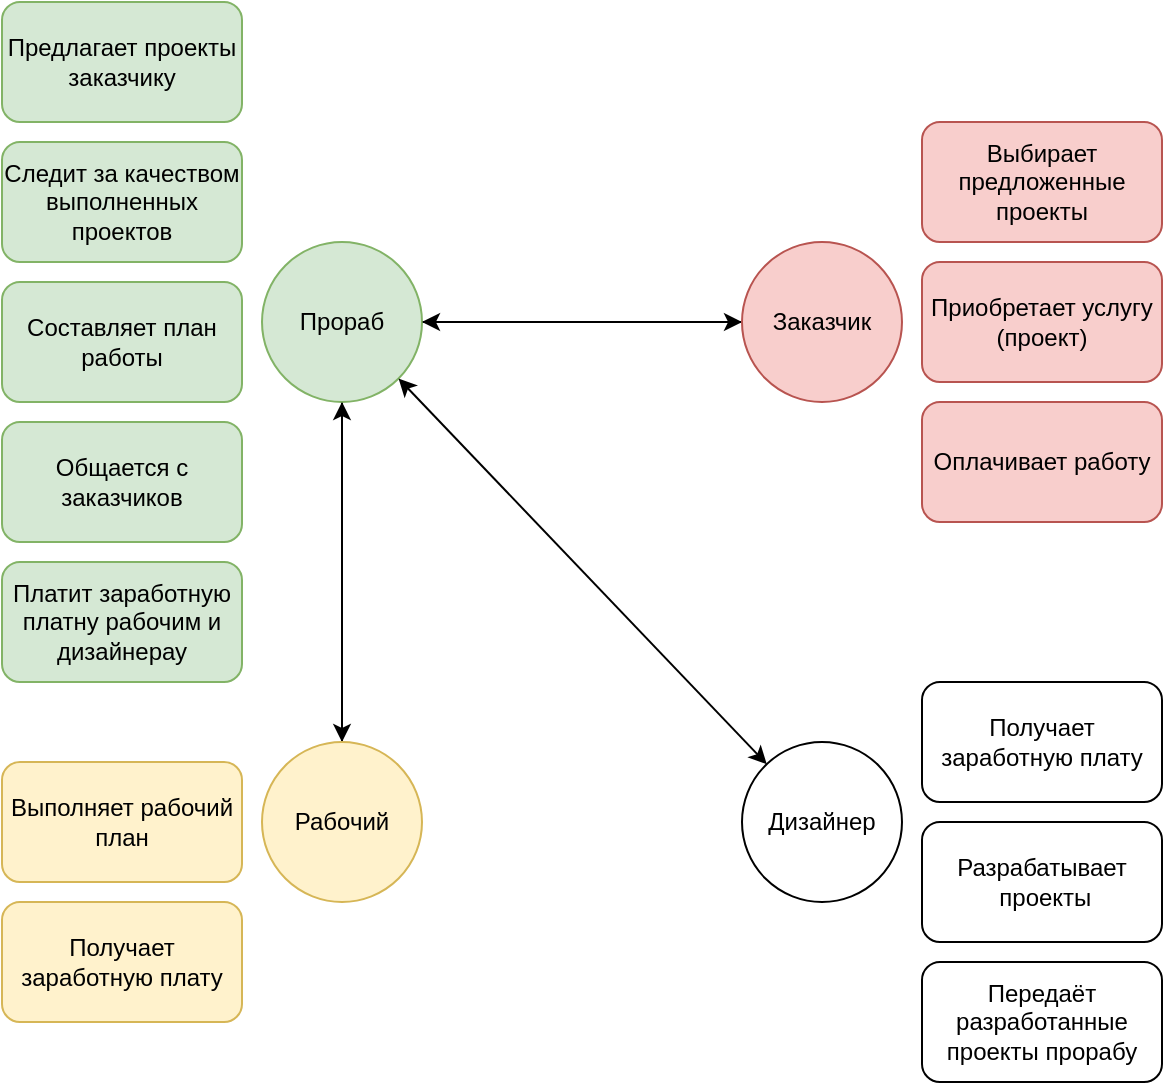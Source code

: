 <mxfile version="15.3.0"><diagram id="XQ1qFykJq0oOS6wbcltK" name="Page-1"><mxGraphModel dx="872" dy="532" grid="1" gridSize="10" guides="1" tooltips="1" connect="1" arrows="1" fold="1" page="1" pageScale="1" pageWidth="827" pageHeight="1169" math="0" shadow="0"><root><mxCell id="0"/><mxCell id="1" parent="0"/><mxCell id="Kpir1o8mjc8HMpxwVTUb-27" style="edgeStyle=orthogonalEdgeStyle;rounded=0;orthogonalLoop=1;jettySize=auto;html=1;exitX=0.5;exitY=1;exitDx=0;exitDy=0;entryX=0.5;entryY=0;entryDx=0;entryDy=0;" edge="1" parent="1" source="Kpir1o8mjc8HMpxwVTUb-1" target="Kpir1o8mjc8HMpxwVTUb-4"><mxGeometry relative="1" as="geometry"/></mxCell><mxCell id="Kpir1o8mjc8HMpxwVTUb-28" style="edgeStyle=orthogonalEdgeStyle;rounded=0;orthogonalLoop=1;jettySize=auto;html=1;exitX=1;exitY=0.5;exitDx=0;exitDy=0;" edge="1" parent="1" source="Kpir1o8mjc8HMpxwVTUb-1" target="Kpir1o8mjc8HMpxwVTUb-3"><mxGeometry relative="1" as="geometry"/></mxCell><mxCell id="Kpir1o8mjc8HMpxwVTUb-1" value="Прораб" style="ellipse;whiteSpace=wrap;html=1;aspect=fixed;fillColor=#d5e8d4;strokeColor=#82b366;" vertex="1" parent="1"><mxGeometry x="200" y="160" width="80" height="80" as="geometry"/></mxCell><mxCell id="Kpir1o8mjc8HMpxwVTUb-29" style="edgeStyle=orthogonalEdgeStyle;rounded=0;orthogonalLoop=1;jettySize=auto;html=1;exitX=0;exitY=0.5;exitDx=0;exitDy=0;entryX=1;entryY=0.5;entryDx=0;entryDy=0;" edge="1" parent="1" source="Kpir1o8mjc8HMpxwVTUb-3" target="Kpir1o8mjc8HMpxwVTUb-1"><mxGeometry relative="1" as="geometry"/></mxCell><mxCell id="Kpir1o8mjc8HMpxwVTUb-3" value="Заказчик" style="ellipse;whiteSpace=wrap;html=1;aspect=fixed;fillColor=#f8cecc;strokeColor=#b85450;" vertex="1" parent="1"><mxGeometry x="440" y="160" width="80" height="80" as="geometry"/></mxCell><mxCell id="Kpir1o8mjc8HMpxwVTUb-30" style="edgeStyle=orthogonalEdgeStyle;rounded=0;orthogonalLoop=1;jettySize=auto;html=1;exitX=0.5;exitY=0;exitDx=0;exitDy=0;entryX=0.5;entryY=1;entryDx=0;entryDy=0;" edge="1" parent="1" source="Kpir1o8mjc8HMpxwVTUb-4" target="Kpir1o8mjc8HMpxwVTUb-1"><mxGeometry relative="1" as="geometry"/></mxCell><mxCell id="Kpir1o8mjc8HMpxwVTUb-4" value="Рабочий" style="ellipse;whiteSpace=wrap;html=1;aspect=fixed;fillColor=#fff2cc;strokeColor=#d6b656;" vertex="1" parent="1"><mxGeometry x="200" y="410" width="80" height="80" as="geometry"/></mxCell><mxCell id="Kpir1o8mjc8HMpxwVTUb-5" value="Дизайнер" style="ellipse;whiteSpace=wrap;html=1;aspect=fixed;" vertex="1" parent="1"><mxGeometry x="440" y="410" width="80" height="80" as="geometry"/></mxCell><mxCell id="Kpir1o8mjc8HMpxwVTUb-14" value="Предлагает проекты заказчику" style="rounded=1;whiteSpace=wrap;html=1;fillColor=#d5e8d4;strokeColor=#82b366;" vertex="1" parent="1"><mxGeometry x="70" y="40" width="120" height="60" as="geometry"/></mxCell><mxCell id="Kpir1o8mjc8HMpxwVTUb-15" value="Следит за качеством выполненных проектов" style="rounded=1;whiteSpace=wrap;html=1;fillColor=#d5e8d4;strokeColor=#82b366;" vertex="1" parent="1"><mxGeometry x="70" y="110" width="120" height="60" as="geometry"/></mxCell><mxCell id="Kpir1o8mjc8HMpxwVTUb-16" value="Составляет план работы" style="rounded=1;whiteSpace=wrap;html=1;fillColor=#d5e8d4;strokeColor=#82b366;" vertex="1" parent="1"><mxGeometry x="70" y="180" width="120" height="60" as="geometry"/></mxCell><mxCell id="Kpir1o8mjc8HMpxwVTUb-17" value="Общается с заказчиков" style="rounded=1;whiteSpace=wrap;html=1;fillColor=#d5e8d4;strokeColor=#82b366;" vertex="1" parent="1"><mxGeometry x="70" y="250" width="120" height="60" as="geometry"/></mxCell><mxCell id="Kpir1o8mjc8HMpxwVTUb-18" value="Платит заработную платну рабочим и дизайнерау" style="rounded=1;whiteSpace=wrap;html=1;fillColor=#d5e8d4;strokeColor=#82b366;" vertex="1" parent="1"><mxGeometry x="70" y="320" width="120" height="60" as="geometry"/></mxCell><mxCell id="Kpir1o8mjc8HMpxwVTUb-19" value="Выполняет рабочий план" style="rounded=1;whiteSpace=wrap;html=1;fillColor=#fff2cc;strokeColor=#d6b656;" vertex="1" parent="1"><mxGeometry x="70" y="420" width="120" height="60" as="geometry"/></mxCell><mxCell id="Kpir1o8mjc8HMpxwVTUb-20" value="Получает заработную плату" style="rounded=1;whiteSpace=wrap;html=1;fillColor=#fff2cc;strokeColor=#d6b656;" vertex="1" parent="1"><mxGeometry x="70" y="490" width="120" height="60" as="geometry"/></mxCell><mxCell id="Kpir1o8mjc8HMpxwVTUb-21" value="Оплачивает работу" style="rounded=1;whiteSpace=wrap;html=1;fillColor=#f8cecc;strokeColor=#b85450;" vertex="1" parent="1"><mxGeometry x="530" y="240" width="120" height="60" as="geometry"/></mxCell><mxCell id="Kpir1o8mjc8HMpxwVTUb-22" value="Приобретает услугу (проект)" style="rounded=1;whiteSpace=wrap;html=1;fillColor=#f8cecc;strokeColor=#b85450;" vertex="1" parent="1"><mxGeometry x="530" y="170" width="120" height="60" as="geometry"/></mxCell><mxCell id="Kpir1o8mjc8HMpxwVTUb-23" value="Выбирает предложенные проекты" style="rounded=1;whiteSpace=wrap;html=1;fillColor=#f8cecc;strokeColor=#b85450;" vertex="1" parent="1"><mxGeometry x="530" y="100" width="120" height="60" as="geometry"/></mxCell><mxCell id="Kpir1o8mjc8HMpxwVTUb-24" value="Передаёт разработанные проекты прорабу" style="rounded=1;whiteSpace=wrap;html=1;" vertex="1" parent="1"><mxGeometry x="530" y="520" width="120" height="60" as="geometry"/></mxCell><mxCell id="Kpir1o8mjc8HMpxwVTUb-25" value="Разрабатывает &amp;nbsp;проекты" style="rounded=1;whiteSpace=wrap;html=1;" vertex="1" parent="1"><mxGeometry x="530" y="450" width="120" height="60" as="geometry"/></mxCell><mxCell id="Kpir1o8mjc8HMpxwVTUb-26" value="Получает заработную плату" style="rounded=1;whiteSpace=wrap;html=1;" vertex="1" parent="1"><mxGeometry x="530" y="380" width="120" height="60" as="geometry"/></mxCell><mxCell id="Kpir1o8mjc8HMpxwVTUb-32" value="" style="endArrow=classic;startArrow=classic;html=1;entryX=1;entryY=1;entryDx=0;entryDy=0;" edge="1" parent="1" source="Kpir1o8mjc8HMpxwVTUb-5" target="Kpir1o8mjc8HMpxwVTUb-1"><mxGeometry width="50" height="50" relative="1" as="geometry"><mxPoint x="370" y="370" as="sourcePoint"/><mxPoint x="420" y="320" as="targetPoint"/></mxGeometry></mxCell></root></mxGraphModel></diagram></mxfile>